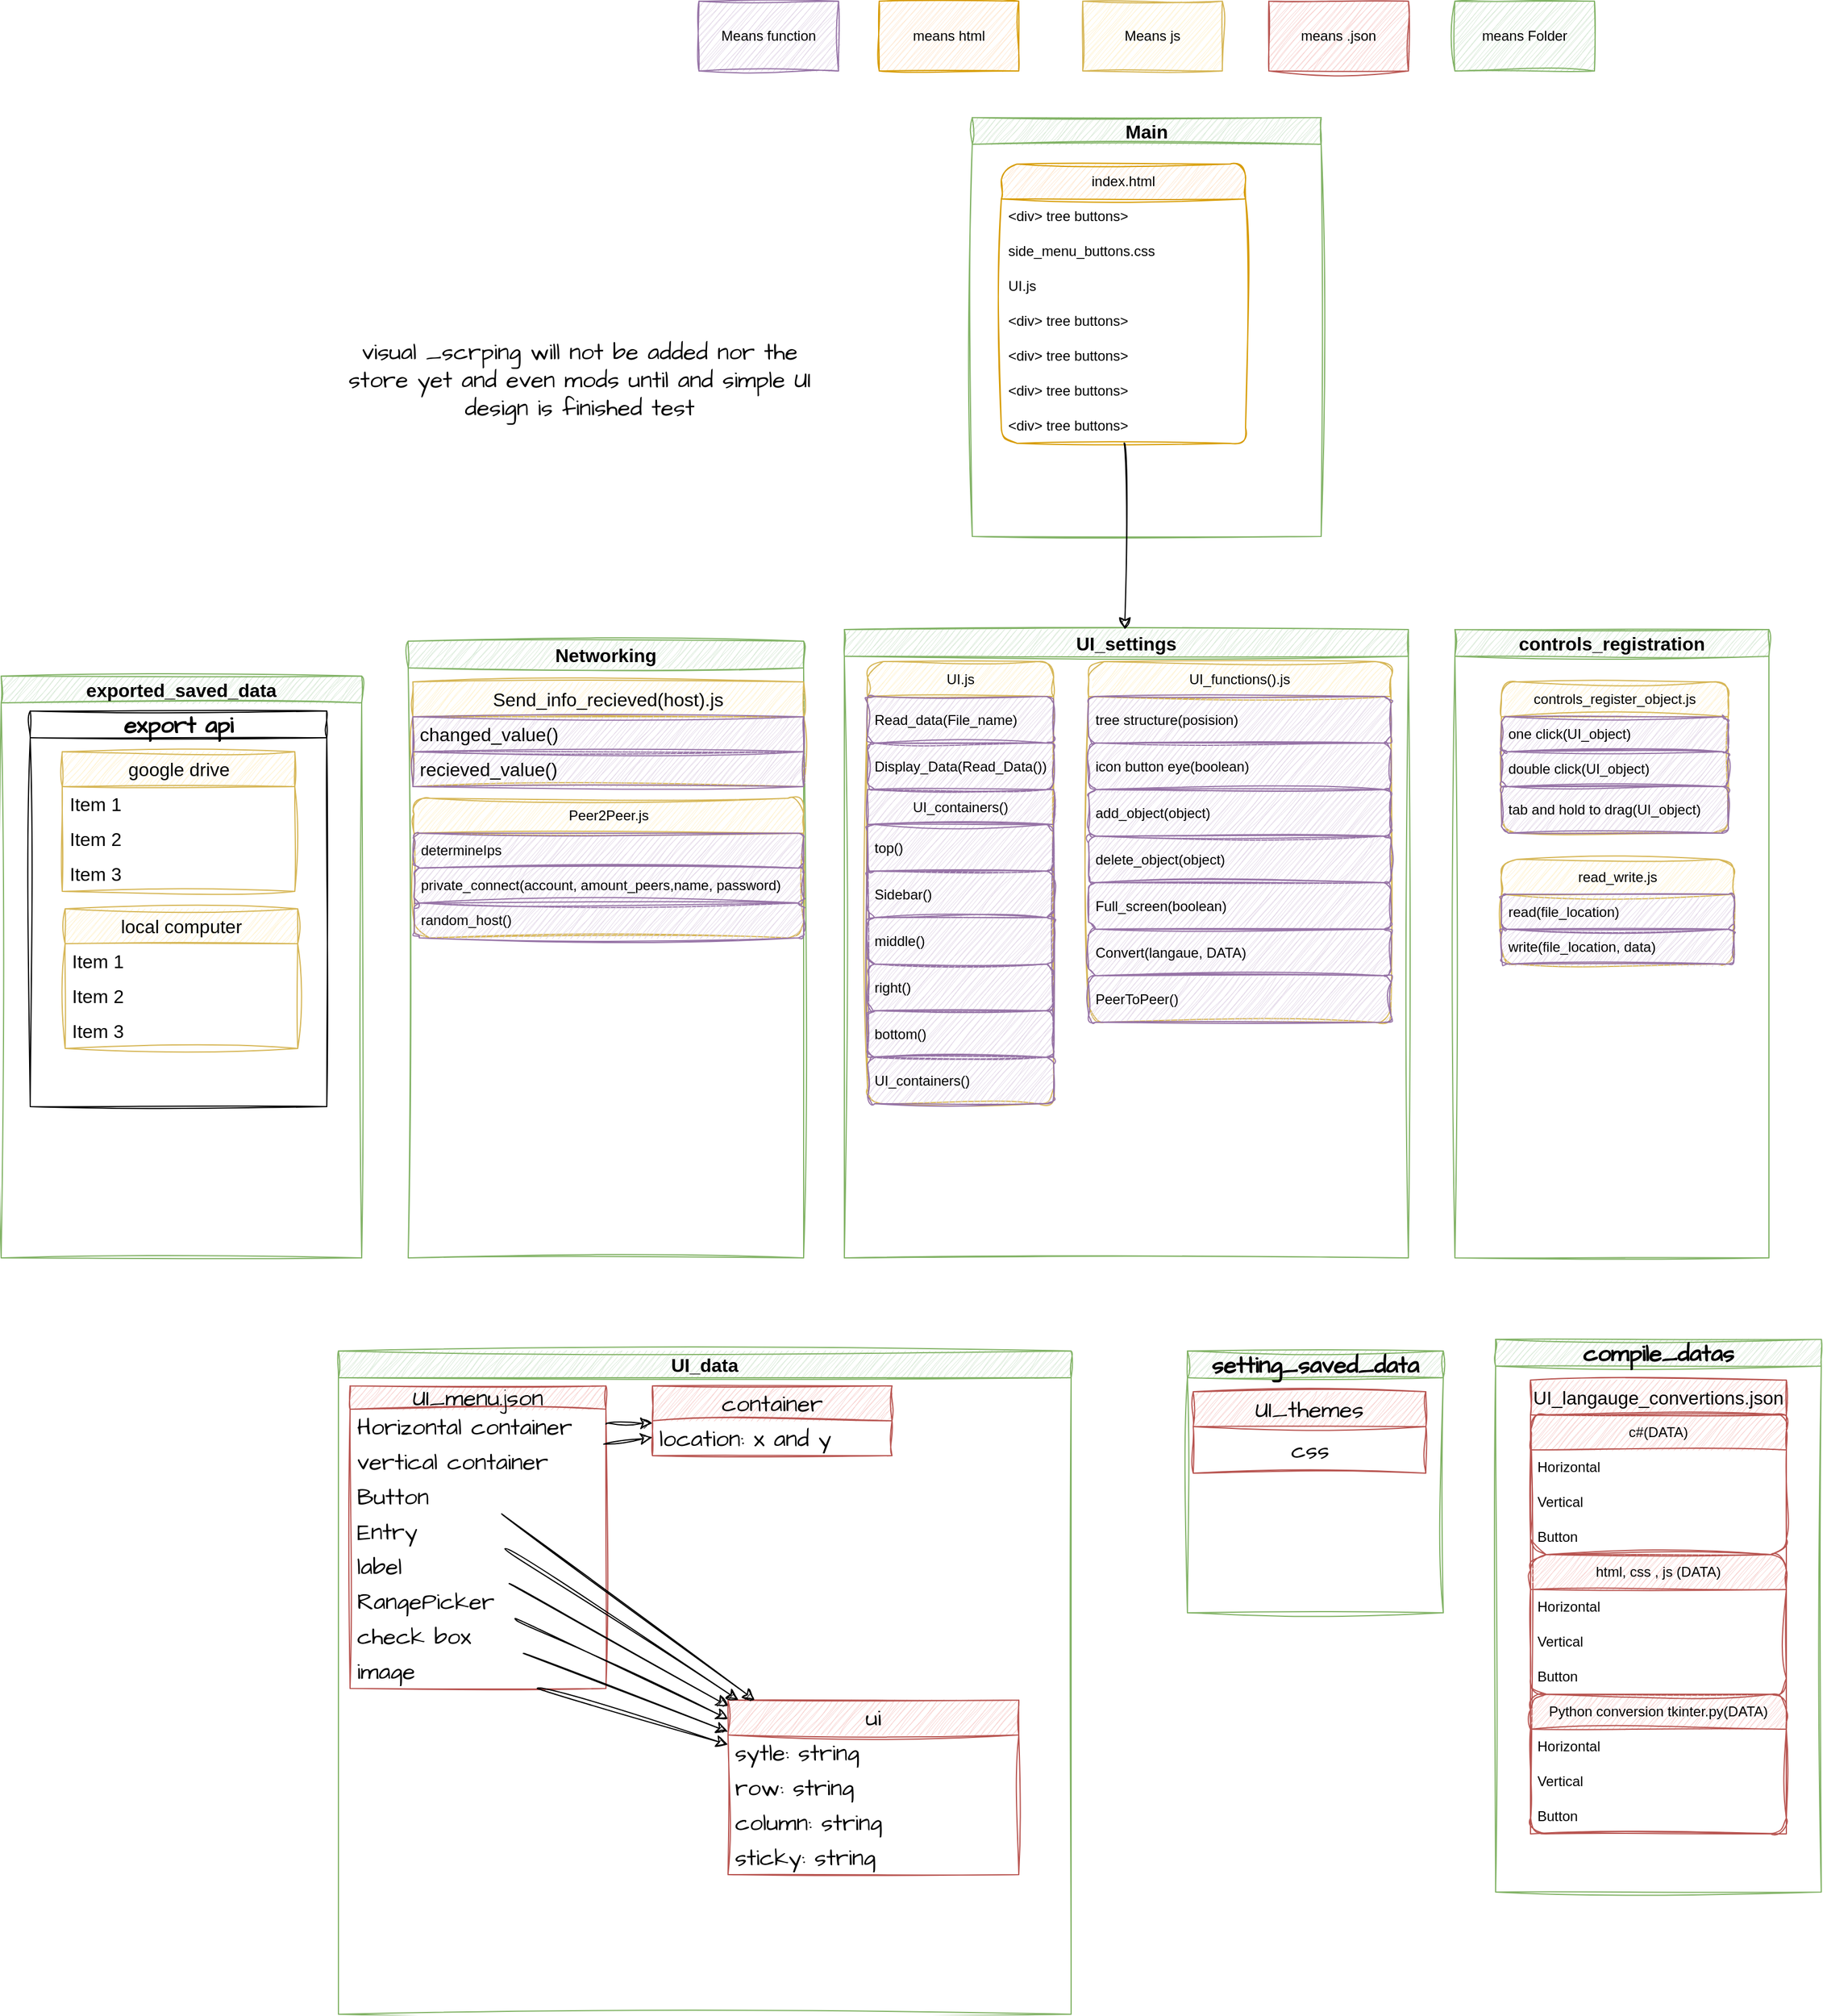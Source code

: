<mxfile version="21.7.2" type="github">
  <diagram name="Page-1" id="zEoNjQS51-aLwO_Fb71l">
    <mxGraphModel dx="-1408" dy="-394" grid="1" gridSize="10" guides="1" tooltips="1" connect="1" arrows="1" fold="1" page="1" pageScale="1" pageWidth="850" pageHeight="1100" math="0" shadow="0">
      <root>
        <mxCell id="0" />
        <mxCell id="1" parent="0" />
        <mxCell id="hvC6usjFdFSStuekrsOD-1" value="Means function" style="rounded=0;whiteSpace=wrap;html=1;fillColor=#e1d5e7;strokeColor=#9673a6;sketch=1;curveFitting=1;jiggle=2;" vertex="1" parent="1">
          <mxGeometry x="3540" y="1130" width="120" height="60" as="geometry" />
        </mxCell>
        <mxCell id="hvC6usjFdFSStuekrsOD-2" value="means html" style="rounded=0;whiteSpace=wrap;html=1;fillColor=#ffe6cc;strokeColor=#d79b00;sketch=1;curveFitting=1;jiggle=2;" vertex="1" parent="1">
          <mxGeometry x="3695" y="1130" width="120" height="60" as="geometry" />
        </mxCell>
        <mxCell id="hvC6usjFdFSStuekrsOD-3" value="Means js" style="rounded=0;whiteSpace=wrap;html=1;fillColor=#fff2cc;strokeColor=#d6b656;sketch=1;curveFitting=1;jiggle=2;" vertex="1" parent="1">
          <mxGeometry x="3870" y="1130" width="120" height="60" as="geometry" />
        </mxCell>
        <mxCell id="hvC6usjFdFSStuekrsOD-4" value="means .json" style="rounded=0;whiteSpace=wrap;html=1;fillColor=#f8cecc;strokeColor=#b85450;sketch=1;curveFitting=1;jiggle=2;" vertex="1" parent="1">
          <mxGeometry x="4030" y="1130" width="120" height="60" as="geometry" />
        </mxCell>
        <mxCell id="hvC6usjFdFSStuekrsOD-5" value="means Folder" style="rounded=0;whiteSpace=wrap;html=1;fillColor=#d5e8d4;strokeColor=#82b366;sketch=1;curveFitting=1;jiggle=2;" vertex="1" parent="1">
          <mxGeometry x="4190" y="1130" width="120" height="60" as="geometry" />
        </mxCell>
        <mxCell id="hvC6usjFdFSStuekrsOD-6" value="Networking" style="swimlane;whiteSpace=wrap;html=1;fontSize=16;fillColor=#d5e8d4;strokeColor=#82b366;sketch=1;curveFitting=1;jiggle=2;" vertex="1" parent="1">
          <mxGeometry x="3290" y="1680" width="340" height="530" as="geometry" />
        </mxCell>
        <mxCell id="hvC6usjFdFSStuekrsOD-7" value="Send_info_recieved(host).js" style="swimlane;fontStyle=0;childLayout=stackLayout;horizontal=1;startSize=30;horizontalStack=0;resizeParent=1;resizeParentMax=0;resizeLast=0;collapsible=1;marginBottom=0;whiteSpace=wrap;html=1;fontSize=16;fillColor=#fff2cc;strokeColor=#d6b656;sketch=1;curveFitting=1;jiggle=2;" vertex="1" parent="hvC6usjFdFSStuekrsOD-6">
          <mxGeometry x="4" y="35" width="336" height="90" as="geometry" />
        </mxCell>
        <mxCell id="hvC6usjFdFSStuekrsOD-8" value="changed_value()" style="text;strokeColor=#9673a6;fillColor=#e1d5e7;align=left;verticalAlign=middle;spacingLeft=4;spacingRight=4;overflow=hidden;points=[[0,0.5],[1,0.5]];portConstraint=eastwest;rotatable=0;whiteSpace=wrap;html=1;fontSize=16;sketch=1;curveFitting=1;jiggle=2;" vertex="1" parent="hvC6usjFdFSStuekrsOD-7">
          <mxGeometry y="30" width="336" height="30" as="geometry" />
        </mxCell>
        <mxCell id="hvC6usjFdFSStuekrsOD-9" value="recieved_value()" style="text;strokeColor=#9673a6;fillColor=#e1d5e7;align=left;verticalAlign=middle;spacingLeft=4;spacingRight=4;overflow=hidden;points=[[0,0.5],[1,0.5]];portConstraint=eastwest;rotatable=0;whiteSpace=wrap;html=1;fontSize=16;sketch=1;curveFitting=1;jiggle=2;" vertex="1" parent="hvC6usjFdFSStuekrsOD-7">
          <mxGeometry y="60" width="336" height="30" as="geometry" />
        </mxCell>
        <mxCell id="hvC6usjFdFSStuekrsOD-10" value="Peer2Peer.js" style="swimlane;fontStyle=0;childLayout=stackLayout;horizontal=1;startSize=30;horizontalStack=0;resizeParent=1;resizeParentMax=0;resizeLast=0;collapsible=1;marginBottom=0;whiteSpace=wrap;html=1;rounded=1;fillColor=#fff2cc;strokeColor=#d6b656;sketch=1;curveFitting=1;jiggle=2;" vertex="1" parent="hvC6usjFdFSStuekrsOD-6">
          <mxGeometry x="5" y="135" width="335" height="120" as="geometry">
            <mxRectangle x="70" y="190" width="90" height="30" as="alternateBounds" />
          </mxGeometry>
        </mxCell>
        <mxCell id="hvC6usjFdFSStuekrsOD-11" value="determineIps" style="text;strokeColor=#9673a6;fillColor=#e1d5e7;align=left;verticalAlign=middle;spacingLeft=4;spacingRight=4;overflow=hidden;points=[[0,0.5],[1,0.5]];portConstraint=eastwest;rotatable=0;whiteSpace=wrap;html=1;rounded=1;sketch=1;curveFitting=1;jiggle=2;" vertex="1" parent="hvC6usjFdFSStuekrsOD-10">
          <mxGeometry y="30" width="335" height="30" as="geometry" />
        </mxCell>
        <mxCell id="hvC6usjFdFSStuekrsOD-12" value="private_connect(account, amount_peers,name, password)" style="text;strokeColor=#9673a6;fillColor=#e1d5e7;align=left;verticalAlign=middle;spacingLeft=4;spacingRight=4;overflow=hidden;points=[[0,0.5],[1,0.5]];portConstraint=eastwest;rotatable=0;whiteSpace=wrap;html=1;rounded=1;sketch=1;curveFitting=1;jiggle=2;" vertex="1" parent="hvC6usjFdFSStuekrsOD-10">
          <mxGeometry y="60" width="335" height="30" as="geometry" />
        </mxCell>
        <mxCell id="hvC6usjFdFSStuekrsOD-13" value="random_host()" style="text;strokeColor=#9673a6;fillColor=#e1d5e7;align=left;verticalAlign=middle;spacingLeft=4;spacingRight=4;overflow=hidden;points=[[0,0.5],[1,0.5]];portConstraint=eastwest;rotatable=0;whiteSpace=wrap;html=1;rounded=1;sketch=1;curveFitting=1;jiggle=2;" vertex="1" parent="hvC6usjFdFSStuekrsOD-10">
          <mxGeometry y="90" width="335" height="30" as="geometry" />
        </mxCell>
        <mxCell id="hvC6usjFdFSStuekrsOD-14" value="UI_settings" style="swimlane;whiteSpace=wrap;html=1;fontSize=16;fillColor=#d5e8d4;strokeColor=#82b366;sketch=1;curveFitting=1;jiggle=2;" vertex="1" parent="1">
          <mxGeometry x="3665" y="1670" width="485" height="540" as="geometry" />
        </mxCell>
        <mxCell id="hvC6usjFdFSStuekrsOD-15" value="UI.js" style="swimlane;fontStyle=0;childLayout=stackLayout;horizontal=1;startSize=30;horizontalStack=0;resizeParent=1;resizeParentMax=0;resizeLast=0;collapsible=1;marginBottom=0;whiteSpace=wrap;html=1;rounded=1;fillColor=#fff2cc;strokeColor=#d6b656;sketch=1;curveFitting=1;jiggle=2;" vertex="1" parent="hvC6usjFdFSStuekrsOD-14">
          <mxGeometry x="20" y="27.5" width="160" height="380" as="geometry">
            <mxRectangle x="70" y="190" width="90" height="30" as="alternateBounds" />
          </mxGeometry>
        </mxCell>
        <mxCell id="hvC6usjFdFSStuekrsOD-16" value="Read_data(File_name)" style="text;strokeColor=#9673a6;fillColor=#e1d5e7;align=left;verticalAlign=middle;spacingLeft=4;spacingRight=4;overflow=hidden;points=[[0,0.5],[1,0.5]];portConstraint=eastwest;rotatable=0;whiteSpace=wrap;html=1;rounded=1;sketch=1;curveFitting=1;jiggle=2;" vertex="1" parent="hvC6usjFdFSStuekrsOD-15">
          <mxGeometry y="30" width="160" height="40" as="geometry" />
        </mxCell>
        <mxCell id="hvC6usjFdFSStuekrsOD-17" value="Display_Data(Read_Data())" style="text;strokeColor=#9673a6;fillColor=#e1d5e7;align=left;verticalAlign=middle;spacingLeft=4;spacingRight=4;overflow=hidden;points=[[0,0.5],[1,0.5]];portConstraint=eastwest;rotatable=0;whiteSpace=wrap;html=1;rounded=1;sketch=1;curveFitting=1;jiggle=2;" vertex="1" parent="hvC6usjFdFSStuekrsOD-15">
          <mxGeometry y="70" width="160" height="40" as="geometry" />
        </mxCell>
        <mxCell id="hvC6usjFdFSStuekrsOD-18" value="UI_containers()" style="swimlane;fontStyle=0;childLayout=stackLayout;horizontal=1;startSize=30;horizontalStack=0;resizeParent=1;resizeParentMax=0;resizeLast=0;collapsible=1;marginBottom=0;whiteSpace=wrap;html=1;fillColor=#e1d5e7;strokeColor=#9673a6;sketch=1;curveFitting=1;jiggle=2;" vertex="1" parent="hvC6usjFdFSStuekrsOD-15">
          <mxGeometry y="110" width="160" height="230" as="geometry" />
        </mxCell>
        <mxCell id="hvC6usjFdFSStuekrsOD-19" value="top()" style="text;strokeColor=#9673a6;fillColor=#e1d5e7;align=left;verticalAlign=middle;spacingLeft=4;spacingRight=4;overflow=hidden;points=[[0,0.5],[1,0.5]];portConstraint=eastwest;rotatable=0;whiteSpace=wrap;html=1;rounded=1;sketch=1;curveFitting=1;jiggle=2;" vertex="1" parent="hvC6usjFdFSStuekrsOD-18">
          <mxGeometry y="30" width="160" height="40" as="geometry" />
        </mxCell>
        <mxCell id="hvC6usjFdFSStuekrsOD-20" value="&lt;div&gt;Sidebar()&lt;/div&gt;" style="text;strokeColor=#9673a6;fillColor=#e1d5e7;align=left;verticalAlign=middle;spacingLeft=4;spacingRight=4;overflow=hidden;points=[[0,0.5],[1,0.5]];portConstraint=eastwest;rotatable=0;whiteSpace=wrap;html=1;rounded=1;sketch=1;curveFitting=1;jiggle=2;" vertex="1" parent="hvC6usjFdFSStuekrsOD-18">
          <mxGeometry y="70" width="160" height="40" as="geometry" />
        </mxCell>
        <mxCell id="hvC6usjFdFSStuekrsOD-21" value="middle()" style="text;strokeColor=#9673a6;fillColor=#e1d5e7;align=left;verticalAlign=middle;spacingLeft=4;spacingRight=4;overflow=hidden;points=[[0,0.5],[1,0.5]];portConstraint=eastwest;rotatable=0;whiteSpace=wrap;html=1;rounded=1;sketch=1;curveFitting=1;jiggle=2;" vertex="1" parent="hvC6usjFdFSStuekrsOD-18">
          <mxGeometry y="110" width="160" height="40" as="geometry" />
        </mxCell>
        <mxCell id="hvC6usjFdFSStuekrsOD-22" value="right()" style="text;strokeColor=#9673a6;fillColor=#e1d5e7;align=left;verticalAlign=middle;spacingLeft=4;spacingRight=4;overflow=hidden;points=[[0,0.5],[1,0.5]];portConstraint=eastwest;rotatable=0;whiteSpace=wrap;html=1;rounded=1;sketch=1;curveFitting=1;jiggle=2;" vertex="1" parent="hvC6usjFdFSStuekrsOD-18">
          <mxGeometry y="150" width="160" height="40" as="geometry" />
        </mxCell>
        <mxCell id="hvC6usjFdFSStuekrsOD-23" value="bottom()" style="text;strokeColor=#9673a6;fillColor=#e1d5e7;align=left;verticalAlign=middle;spacingLeft=4;spacingRight=4;overflow=hidden;points=[[0,0.5],[1,0.5]];portConstraint=eastwest;rotatable=0;whiteSpace=wrap;html=1;rounded=1;sketch=1;curveFitting=1;jiggle=2;" vertex="1" parent="hvC6usjFdFSStuekrsOD-18">
          <mxGeometry y="190" width="160" height="40" as="geometry" />
        </mxCell>
        <mxCell id="hvC6usjFdFSStuekrsOD-24" value="UI_containers()" style="text;strokeColor=#9673a6;fillColor=#e1d5e7;align=left;verticalAlign=middle;spacingLeft=4;spacingRight=4;overflow=hidden;points=[[0,0.5],[1,0.5]];portConstraint=eastwest;rotatable=0;whiteSpace=wrap;html=1;rounded=1;sketch=1;curveFitting=1;jiggle=2;" vertex="1" parent="hvC6usjFdFSStuekrsOD-15">
          <mxGeometry y="340" width="160" height="40" as="geometry" />
        </mxCell>
        <mxCell id="hvC6usjFdFSStuekrsOD-25" value="UI_functions().js" style="swimlane;fontStyle=0;childLayout=stackLayout;horizontal=1;startSize=30;horizontalStack=0;resizeParent=1;resizeParentMax=0;resizeLast=0;collapsible=1;marginBottom=0;whiteSpace=wrap;html=1;rounded=1;fillColor=#fff2cc;strokeColor=#d6b656;sketch=1;curveFitting=1;jiggle=2;" vertex="1" parent="hvC6usjFdFSStuekrsOD-14">
          <mxGeometry x="210" y="27.5" width="260" height="310" as="geometry">
            <mxRectangle x="70" y="190" width="90" height="30" as="alternateBounds" />
          </mxGeometry>
        </mxCell>
        <mxCell id="hvC6usjFdFSStuekrsOD-26" value="tree structure(posision)" style="text;strokeColor=#9673a6;fillColor=#e1d5e7;align=left;verticalAlign=middle;spacingLeft=4;spacingRight=4;overflow=hidden;points=[[0,0.5],[1,0.5]];portConstraint=eastwest;rotatable=0;whiteSpace=wrap;html=1;rounded=1;sketch=1;curveFitting=1;jiggle=2;" vertex="1" parent="hvC6usjFdFSStuekrsOD-25">
          <mxGeometry y="30" width="260" height="40" as="geometry" />
        </mxCell>
        <mxCell id="hvC6usjFdFSStuekrsOD-27" value="icon button eye(boolean)" style="text;strokeColor=#9673a6;fillColor=#e1d5e7;align=left;verticalAlign=middle;spacingLeft=4;spacingRight=4;overflow=hidden;points=[[0,0.5],[1,0.5]];portConstraint=eastwest;rotatable=0;whiteSpace=wrap;html=1;rounded=1;sketch=1;curveFitting=1;jiggle=2;" vertex="1" parent="hvC6usjFdFSStuekrsOD-25">
          <mxGeometry y="70" width="260" height="40" as="geometry" />
        </mxCell>
        <mxCell id="hvC6usjFdFSStuekrsOD-28" value="add_object(object)" style="text;strokeColor=#9673a6;fillColor=#e1d5e7;align=left;verticalAlign=middle;spacingLeft=4;spacingRight=4;overflow=hidden;points=[[0,0.5],[1,0.5]];portConstraint=eastwest;rotatable=0;whiteSpace=wrap;html=1;rounded=1;sketch=1;curveFitting=1;jiggle=2;" vertex="1" parent="hvC6usjFdFSStuekrsOD-25">
          <mxGeometry y="110" width="260" height="40" as="geometry" />
        </mxCell>
        <mxCell id="hvC6usjFdFSStuekrsOD-29" value="delete_object(object)" style="text;strokeColor=#9673a6;fillColor=#e1d5e7;align=left;verticalAlign=middle;spacingLeft=4;spacingRight=4;overflow=hidden;points=[[0,0.5],[1,0.5]];portConstraint=eastwest;rotatable=0;whiteSpace=wrap;html=1;rounded=1;sketch=1;curveFitting=1;jiggle=2;" vertex="1" parent="hvC6usjFdFSStuekrsOD-25">
          <mxGeometry y="150" width="260" height="40" as="geometry" />
        </mxCell>
        <mxCell id="hvC6usjFdFSStuekrsOD-30" value="Full_screen(boolean)" style="text;strokeColor=#9673a6;fillColor=#e1d5e7;align=left;verticalAlign=middle;spacingLeft=4;spacingRight=4;overflow=hidden;points=[[0,0.5],[1,0.5]];portConstraint=eastwest;rotatable=0;whiteSpace=wrap;html=1;rounded=1;sketch=1;curveFitting=1;jiggle=2;" vertex="1" parent="hvC6usjFdFSStuekrsOD-25">
          <mxGeometry y="190" width="260" height="40" as="geometry" />
        </mxCell>
        <mxCell id="hvC6usjFdFSStuekrsOD-31" style="edgeStyle=none;curved=1;rounded=0;orthogonalLoop=1;jettySize=auto;html=1;fontSize=12;startSize=8;endSize=8;sketch=1;curveFitting=1;jiggle=2;" edge="1" parent="hvC6usjFdFSStuekrsOD-25" source="hvC6usjFdFSStuekrsOD-32" target="hvC6usjFdFSStuekrsOD-30">
          <mxGeometry relative="1" as="geometry" />
        </mxCell>
        <mxCell id="hvC6usjFdFSStuekrsOD-32" value="Convert(langaue, DATA)" style="text;strokeColor=#9673a6;fillColor=#e1d5e7;align=left;verticalAlign=middle;spacingLeft=4;spacingRight=4;overflow=hidden;points=[[0,0.5],[1,0.5]];portConstraint=eastwest;rotatable=0;whiteSpace=wrap;html=1;rounded=1;sketch=1;curveFitting=1;jiggle=2;" vertex="1" parent="hvC6usjFdFSStuekrsOD-25">
          <mxGeometry y="230" width="260" height="40" as="geometry" />
        </mxCell>
        <mxCell id="hvC6usjFdFSStuekrsOD-33" value="PeerToPeer()" style="text;strokeColor=#9673a6;fillColor=#e1d5e7;align=left;verticalAlign=middle;spacingLeft=4;spacingRight=4;overflow=hidden;points=[[0,0.5],[1,0.5]];portConstraint=eastwest;rotatable=0;whiteSpace=wrap;html=1;rounded=1;sketch=1;curveFitting=1;jiggle=2;" vertex="1" parent="hvC6usjFdFSStuekrsOD-25">
          <mxGeometry y="270" width="260" height="40" as="geometry" />
        </mxCell>
        <mxCell id="hvC6usjFdFSStuekrsOD-34" value="controls_registration" style="swimlane;whiteSpace=wrap;html=1;fontSize=16;fillColor=#d5e8d4;strokeColor=#82b366;sketch=1;curveFitting=1;jiggle=2;" vertex="1" parent="1">
          <mxGeometry x="4190" y="1670" width="270" height="540" as="geometry">
            <mxRectangle x="3950" y="-85" width="220" height="30" as="alternateBounds" />
          </mxGeometry>
        </mxCell>
        <mxCell id="hvC6usjFdFSStuekrsOD-35" value="read_write.js" style="swimlane;fontStyle=0;childLayout=stackLayout;horizontal=1;startSize=30;horizontalStack=0;resizeParent=1;resizeParentMax=0;resizeLast=0;collapsible=1;marginBottom=0;whiteSpace=wrap;html=1;rounded=1;fillColor=#fff2cc;strokeColor=#d6b656;sketch=1;curveFitting=1;jiggle=2;" vertex="1" parent="hvC6usjFdFSStuekrsOD-34">
          <mxGeometry x="40" y="197.5" width="200" height="90" as="geometry">
            <mxRectangle x="70" y="190" width="90" height="30" as="alternateBounds" />
          </mxGeometry>
        </mxCell>
        <mxCell id="hvC6usjFdFSStuekrsOD-36" value="read(file_location)" style="text;strokeColor=#9673a6;fillColor=#e1d5e7;align=left;verticalAlign=middle;spacingLeft=4;spacingRight=4;overflow=hidden;points=[[0,0.5],[1,0.5]];portConstraint=eastwest;rotatable=0;whiteSpace=wrap;html=1;rounded=1;sketch=1;curveFitting=1;jiggle=2;" vertex="1" parent="hvC6usjFdFSStuekrsOD-35">
          <mxGeometry y="30" width="200" height="30" as="geometry" />
        </mxCell>
        <mxCell id="hvC6usjFdFSStuekrsOD-37" value="write(file_location, data)" style="text;strokeColor=#9673a6;fillColor=#e1d5e7;align=left;verticalAlign=middle;spacingLeft=4;spacingRight=4;overflow=hidden;points=[[0,0.5],[1,0.5]];portConstraint=eastwest;rotatable=0;whiteSpace=wrap;html=1;rounded=1;sketch=1;curveFitting=1;jiggle=2;" vertex="1" parent="hvC6usjFdFSStuekrsOD-35">
          <mxGeometry y="60" width="200" height="30" as="geometry" />
        </mxCell>
        <mxCell id="hvC6usjFdFSStuekrsOD-38" value="&lt;div&gt;controls_register_object.js&lt;/div&gt;" style="swimlane;fontStyle=0;childLayout=stackLayout;horizontal=1;startSize=30;horizontalStack=0;resizeParent=1;resizeParentMax=0;resizeLast=0;collapsible=1;marginBottom=0;whiteSpace=wrap;html=1;rounded=1;fillColor=#fff2cc;strokeColor=#d6b656;sketch=1;curveFitting=1;jiggle=2;" vertex="1" parent="hvC6usjFdFSStuekrsOD-34">
          <mxGeometry x="40" y="45" width="195" height="130" as="geometry">
            <mxRectangle x="70" y="190" width="90" height="30" as="alternateBounds" />
          </mxGeometry>
        </mxCell>
        <mxCell id="hvC6usjFdFSStuekrsOD-39" value="one click(UI_object)" style="text;strokeColor=#9673a6;fillColor=#e1d5e7;align=left;verticalAlign=middle;spacingLeft=4;spacingRight=4;overflow=hidden;points=[[0,0.5],[1,0.5]];portConstraint=eastwest;rotatable=0;whiteSpace=wrap;html=1;rounded=1;sketch=1;curveFitting=1;jiggle=2;" vertex="1" parent="hvC6usjFdFSStuekrsOD-38">
          <mxGeometry y="30" width="195" height="30" as="geometry" />
        </mxCell>
        <mxCell id="hvC6usjFdFSStuekrsOD-40" value="double click(UI_object)" style="text;strokeColor=#9673a6;fillColor=#e1d5e7;align=left;verticalAlign=middle;spacingLeft=4;spacingRight=4;overflow=hidden;points=[[0,0.5],[1,0.5]];portConstraint=eastwest;rotatable=0;whiteSpace=wrap;html=1;rounded=1;sketch=1;curveFitting=1;jiggle=2;" vertex="1" parent="hvC6usjFdFSStuekrsOD-38">
          <mxGeometry y="60" width="195" height="30" as="geometry" />
        </mxCell>
        <mxCell id="hvC6usjFdFSStuekrsOD-41" value="tab and hold to drag(UI_object)" style="text;strokeColor=#9673a6;fillColor=#e1d5e7;align=left;verticalAlign=middle;spacingLeft=4;spacingRight=4;overflow=hidden;points=[[0,0.5],[1,0.5]];portConstraint=eastwest;rotatable=0;whiteSpace=wrap;html=1;rounded=1;sketch=1;curveFitting=1;jiggle=2;" vertex="1" parent="hvC6usjFdFSStuekrsOD-38">
          <mxGeometry y="90" width="195" height="40" as="geometry" />
        </mxCell>
        <mxCell id="hvC6usjFdFSStuekrsOD-42" value="Main" style="swimlane;whiteSpace=wrap;html=1;fontSize=16;fillColor=#d5e8d4;strokeColor=#82b366;sketch=1;curveFitting=1;jiggle=2;" vertex="1" parent="1">
          <mxGeometry x="3775" y="1230" width="300" height="360" as="geometry" />
        </mxCell>
        <mxCell id="hvC6usjFdFSStuekrsOD-43" value="&lt;div&gt;index.html&lt;/div&gt;" style="swimlane;fontStyle=0;childLayout=stackLayout;horizontal=1;startSize=30;horizontalStack=0;resizeParent=1;resizeParentMax=0;resizeLast=0;collapsible=1;marginBottom=0;whiteSpace=wrap;html=1;rounded=1;fillColor=#ffe6cc;strokeColor=#d79b00;sketch=1;curveFitting=1;jiggle=2;" vertex="1" parent="hvC6usjFdFSStuekrsOD-42">
          <mxGeometry x="25" y="40" width="210" height="240" as="geometry">
            <mxRectangle x="70" y="190" width="90" height="30" as="alternateBounds" />
          </mxGeometry>
        </mxCell>
        <mxCell id="hvC6usjFdFSStuekrsOD-44" value="&amp;lt;div&amp;gt; tree buttons&amp;gt;" style="text;strokeColor=none;fillColor=none;align=left;verticalAlign=middle;spacingLeft=4;spacingRight=4;overflow=hidden;points=[[0,0.5],[1,0.5]];portConstraint=eastwest;rotatable=0;whiteSpace=wrap;html=1;rounded=1;sketch=1;curveFitting=1;jiggle=2;" vertex="1" parent="hvC6usjFdFSStuekrsOD-43">
          <mxGeometry y="30" width="210" height="30" as="geometry" />
        </mxCell>
        <mxCell id="hvC6usjFdFSStuekrsOD-45" value="side_menu_buttons.css" style="text;strokeColor=none;fillColor=none;align=left;verticalAlign=middle;spacingLeft=4;spacingRight=4;overflow=hidden;points=[[0,0.5],[1,0.5]];portConstraint=eastwest;rotatable=0;whiteSpace=wrap;html=1;rounded=1;sketch=1;curveFitting=1;jiggle=2;" vertex="1" parent="hvC6usjFdFSStuekrsOD-43">
          <mxGeometry y="60" width="210" height="30" as="geometry" />
        </mxCell>
        <mxCell id="hvC6usjFdFSStuekrsOD-46" value="UI.js" style="text;strokeColor=none;fillColor=none;align=left;verticalAlign=middle;spacingLeft=4;spacingRight=4;overflow=hidden;points=[[0,0.5],[1,0.5]];portConstraint=eastwest;rotatable=0;whiteSpace=wrap;html=1;rounded=1;sketch=1;curveFitting=1;jiggle=2;" vertex="1" parent="hvC6usjFdFSStuekrsOD-43">
          <mxGeometry y="90" width="210" height="30" as="geometry" />
        </mxCell>
        <mxCell id="hvC6usjFdFSStuekrsOD-47" value="&amp;lt;div&amp;gt; tree buttons&amp;gt;" style="text;strokeColor=none;fillColor=none;align=left;verticalAlign=middle;spacingLeft=4;spacingRight=4;overflow=hidden;points=[[0,0.5],[1,0.5]];portConstraint=eastwest;rotatable=0;whiteSpace=wrap;html=1;rounded=1;sketch=1;curveFitting=1;jiggle=2;" vertex="1" parent="hvC6usjFdFSStuekrsOD-43">
          <mxGeometry y="120" width="210" height="30" as="geometry" />
        </mxCell>
        <mxCell id="hvC6usjFdFSStuekrsOD-48" value="&amp;lt;div&amp;gt; tree buttons&amp;gt;" style="text;strokeColor=none;fillColor=none;align=left;verticalAlign=middle;spacingLeft=4;spacingRight=4;overflow=hidden;points=[[0,0.5],[1,0.5]];portConstraint=eastwest;rotatable=0;whiteSpace=wrap;html=1;rounded=1;sketch=1;curveFitting=1;jiggle=2;" vertex="1" parent="hvC6usjFdFSStuekrsOD-43">
          <mxGeometry y="150" width="210" height="30" as="geometry" />
        </mxCell>
        <mxCell id="hvC6usjFdFSStuekrsOD-49" value="&amp;lt;div&amp;gt; tree buttons&amp;gt;" style="text;strokeColor=none;fillColor=none;align=left;verticalAlign=middle;spacingLeft=4;spacingRight=4;overflow=hidden;points=[[0,0.5],[1,0.5]];portConstraint=eastwest;rotatable=0;whiteSpace=wrap;html=1;rounded=1;sketch=1;curveFitting=1;jiggle=2;" vertex="1" parent="hvC6usjFdFSStuekrsOD-43">
          <mxGeometry y="180" width="210" height="30" as="geometry" />
        </mxCell>
        <mxCell id="hvC6usjFdFSStuekrsOD-50" value="&amp;lt;div&amp;gt; tree buttons&amp;gt;" style="text;strokeColor=none;fillColor=none;align=left;verticalAlign=middle;spacingLeft=4;spacingRight=4;overflow=hidden;points=[[0,0.5],[1,0.5]];portConstraint=eastwest;rotatable=0;whiteSpace=wrap;html=1;rounded=1;sketch=1;curveFitting=1;jiggle=2;" vertex="1" parent="hvC6usjFdFSStuekrsOD-43">
          <mxGeometry y="210" width="210" height="30" as="geometry" />
        </mxCell>
        <mxCell id="hvC6usjFdFSStuekrsOD-51" value="exported_saved_data" style="swimlane;whiteSpace=wrap;html=1;fontSize=16;startSize=23;fillColor=#d5e8d4;strokeColor=#82b366;sketch=1;curveFitting=1;jiggle=2;" vertex="1" parent="1">
          <mxGeometry x="2940" y="1710" width="310" height="500" as="geometry" />
        </mxCell>
        <mxCell id="hvC6usjFdFSStuekrsOD-52" value="&lt;div&gt;export api&lt;/div&gt;" style="swimlane;whiteSpace=wrap;html=1;sketch=1;hachureGap=4;jiggle=2;curveFitting=1;fontFamily=Architects Daughter;fontSource=https%3A%2F%2Ffonts.googleapis.com%2Fcss%3Ffamily%3DArchitects%2BDaughter;fontSize=20;startSize=23;" vertex="1" parent="hvC6usjFdFSStuekrsOD-51">
          <mxGeometry x="25" y="30" width="255" height="340" as="geometry" />
        </mxCell>
        <mxCell id="hvC6usjFdFSStuekrsOD-53" value="google drive" style="swimlane;fontStyle=0;childLayout=stackLayout;horizontal=1;startSize=30;horizontalStack=0;resizeParent=1;resizeParentMax=0;resizeLast=0;collapsible=1;marginBottom=0;whiteSpace=wrap;html=1;fontSize=16;sketch=1;curveFitting=1;jiggle=2;fillColor=#fff2cc;strokeColor=#d6b656;" vertex="1" parent="hvC6usjFdFSStuekrsOD-52">
          <mxGeometry x="27.5" y="35" width="200" height="120" as="geometry" />
        </mxCell>
        <mxCell id="hvC6usjFdFSStuekrsOD-54" value="Item 1" style="text;strokeColor=none;fillColor=none;align=left;verticalAlign=middle;spacingLeft=4;spacingRight=4;overflow=hidden;points=[[0,0.5],[1,0.5]];portConstraint=eastwest;rotatable=0;whiteSpace=wrap;html=1;fontSize=16;sketch=1;curveFitting=1;jiggle=2;" vertex="1" parent="hvC6usjFdFSStuekrsOD-53">
          <mxGeometry y="30" width="200" height="30" as="geometry" />
        </mxCell>
        <mxCell id="hvC6usjFdFSStuekrsOD-55" value="Item 2" style="text;strokeColor=none;fillColor=none;align=left;verticalAlign=middle;spacingLeft=4;spacingRight=4;overflow=hidden;points=[[0,0.5],[1,0.5]];portConstraint=eastwest;rotatable=0;whiteSpace=wrap;html=1;fontSize=16;sketch=1;curveFitting=1;jiggle=2;" vertex="1" parent="hvC6usjFdFSStuekrsOD-53">
          <mxGeometry y="60" width="200" height="30" as="geometry" />
        </mxCell>
        <mxCell id="hvC6usjFdFSStuekrsOD-56" value="Item 3" style="text;strokeColor=none;fillColor=none;align=left;verticalAlign=middle;spacingLeft=4;spacingRight=4;overflow=hidden;points=[[0,0.5],[1,0.5]];portConstraint=eastwest;rotatable=0;whiteSpace=wrap;html=1;fontSize=16;sketch=1;curveFitting=1;jiggle=2;" vertex="1" parent="hvC6usjFdFSStuekrsOD-53">
          <mxGeometry y="90" width="200" height="30" as="geometry" />
        </mxCell>
        <mxCell id="hvC6usjFdFSStuekrsOD-57" value="local computer" style="swimlane;fontStyle=0;childLayout=stackLayout;horizontal=1;startSize=30;horizontalStack=0;resizeParent=1;resizeParentMax=0;resizeLast=0;collapsible=1;marginBottom=0;whiteSpace=wrap;html=1;fontSize=16;sketch=1;curveFitting=1;jiggle=2;fillColor=#fff2cc;strokeColor=#d6b656;" vertex="1" parent="hvC6usjFdFSStuekrsOD-52">
          <mxGeometry x="30" y="170" width="200" height="120" as="geometry" />
        </mxCell>
        <mxCell id="hvC6usjFdFSStuekrsOD-58" value="Item 1" style="text;strokeColor=none;fillColor=none;align=left;verticalAlign=middle;spacingLeft=4;spacingRight=4;overflow=hidden;points=[[0,0.5],[1,0.5]];portConstraint=eastwest;rotatable=0;whiteSpace=wrap;html=1;fontSize=16;sketch=1;curveFitting=1;jiggle=2;" vertex="1" parent="hvC6usjFdFSStuekrsOD-57">
          <mxGeometry y="30" width="200" height="30" as="geometry" />
        </mxCell>
        <mxCell id="hvC6usjFdFSStuekrsOD-59" value="Item 2" style="text;strokeColor=none;fillColor=none;align=left;verticalAlign=middle;spacingLeft=4;spacingRight=4;overflow=hidden;points=[[0,0.5],[1,0.5]];portConstraint=eastwest;rotatable=0;whiteSpace=wrap;html=1;fontSize=16;sketch=1;curveFitting=1;jiggle=2;" vertex="1" parent="hvC6usjFdFSStuekrsOD-57">
          <mxGeometry y="60" width="200" height="30" as="geometry" />
        </mxCell>
        <mxCell id="hvC6usjFdFSStuekrsOD-60" value="Item 3" style="text;strokeColor=none;fillColor=none;align=left;verticalAlign=middle;spacingLeft=4;spacingRight=4;overflow=hidden;points=[[0,0.5],[1,0.5]];portConstraint=eastwest;rotatable=0;whiteSpace=wrap;html=1;fontSize=16;sketch=1;curveFitting=1;jiggle=2;" vertex="1" parent="hvC6usjFdFSStuekrsOD-57">
          <mxGeometry y="90" width="200" height="30" as="geometry" />
        </mxCell>
        <mxCell id="hvC6usjFdFSStuekrsOD-61" value="setting_saved_data" style="swimlane;whiteSpace=wrap;html=1;sketch=1;hachureGap=4;jiggle=2;curveFitting=1;fontFamily=Architects Daughter;fontSource=https%3A%2F%2Ffonts.googleapis.com%2Fcss%3Ffamily%3DArchitects%2BDaughter;fontSize=20;fillColor=#d5e8d4;strokeColor=#82b366;" vertex="1" parent="1">
          <mxGeometry x="3960" y="2290" width="220" height="225" as="geometry" />
        </mxCell>
        <mxCell id="hvC6usjFdFSStuekrsOD-62" value="UI_themes" style="swimlane;fontStyle=0;childLayout=stackLayout;horizontal=1;startSize=30;horizontalStack=0;resizeParent=1;resizeParentMax=0;resizeLast=0;collapsible=1;marginBottom=0;whiteSpace=wrap;html=1;sketch=1;hachureGap=4;jiggle=2;curveFitting=1;fontFamily=Architects Daughter;fontSource=https%3A%2F%2Ffonts.googleapis.com%2Fcss%3Ffamily%3DArchitects%2BDaughter;fontSize=20;fillColor=#f8cecc;strokeColor=#b85450;" vertex="1" parent="hvC6usjFdFSStuekrsOD-61">
          <mxGeometry x="5" y="35" width="200" height="70" as="geometry" />
        </mxCell>
        <mxCell id="hvC6usjFdFSStuekrsOD-63" value="css" style="text;html=1;align=center;verticalAlign=middle;resizable=0;points=[];autosize=1;strokeColor=none;fillColor=none;fontSize=20;fontFamily=Architects Daughter;" vertex="1" parent="hvC6usjFdFSStuekrsOD-62">
          <mxGeometry y="30" width="200" height="40" as="geometry" />
        </mxCell>
        <mxCell id="hvC6usjFdFSStuekrsOD-64" value="compile_datas" style="swimlane;whiteSpace=wrap;html=1;sketch=1;hachureGap=4;jiggle=2;curveFitting=1;fontFamily=Architects Daughter;fontSource=https%3A%2F%2Ffonts.googleapis.com%2Fcss%3Ffamily%3DArchitects%2BDaughter;fontSize=20;fillColor=#d5e8d4;strokeColor=#82b366;" vertex="1" parent="1">
          <mxGeometry x="4225" y="2280" width="280" height="475" as="geometry" />
        </mxCell>
        <mxCell id="hvC6usjFdFSStuekrsOD-65" value="UI_langauge_convertions.json" style="swimlane;fontStyle=0;childLayout=stackLayout;horizontal=1;startSize=30;horizontalStack=0;resizeParent=1;resizeParentMax=0;resizeLast=0;collapsible=1;marginBottom=0;whiteSpace=wrap;html=1;fontSize=16;fillColor=#f8cecc;strokeColor=#b85450;sketch=1;curveFitting=1;jiggle=2;" vertex="1" parent="hvC6usjFdFSStuekrsOD-64">
          <mxGeometry x="30" y="35" width="220" height="390" as="geometry" />
        </mxCell>
        <mxCell id="hvC6usjFdFSStuekrsOD-66" value="c#(DATA)" style="swimlane;fontStyle=0;childLayout=stackLayout;horizontal=1;startSize=30;horizontalStack=0;resizeParent=1;resizeParentMax=0;resizeLast=0;collapsible=1;marginBottom=0;whiteSpace=wrap;html=1;rounded=1;fillColor=#f8cecc;strokeColor=#b85450;sketch=1;curveFitting=1;jiggle=2;" vertex="1" parent="hvC6usjFdFSStuekrsOD-65">
          <mxGeometry y="30" width="220" height="120" as="geometry" />
        </mxCell>
        <mxCell id="hvC6usjFdFSStuekrsOD-67" value="Horizontal" style="text;strokeColor=none;fillColor=none;align=left;verticalAlign=middle;spacingLeft=4;spacingRight=4;overflow=hidden;points=[[0,0.5],[1,0.5]];portConstraint=eastwest;rotatable=0;whiteSpace=wrap;html=1;rounded=1;sketch=1;curveFitting=1;jiggle=2;" vertex="1" parent="hvC6usjFdFSStuekrsOD-66">
          <mxGeometry y="30" width="220" height="30" as="geometry" />
        </mxCell>
        <mxCell id="hvC6usjFdFSStuekrsOD-68" value="Vertical" style="text;strokeColor=none;fillColor=none;align=left;verticalAlign=middle;spacingLeft=4;spacingRight=4;overflow=hidden;points=[[0,0.5],[1,0.5]];portConstraint=eastwest;rotatable=0;whiteSpace=wrap;html=1;rounded=1;sketch=1;curveFitting=1;jiggle=2;" vertex="1" parent="hvC6usjFdFSStuekrsOD-66">
          <mxGeometry y="60" width="220" height="30" as="geometry" />
        </mxCell>
        <mxCell id="hvC6usjFdFSStuekrsOD-69" value="Button" style="text;strokeColor=none;fillColor=none;align=left;verticalAlign=middle;spacingLeft=4;spacingRight=4;overflow=hidden;points=[[0,0.5],[1,0.5]];portConstraint=eastwest;rotatable=0;whiteSpace=wrap;html=1;rounded=1;sketch=1;curveFitting=1;jiggle=2;" vertex="1" parent="hvC6usjFdFSStuekrsOD-66">
          <mxGeometry y="90" width="220" height="30" as="geometry" />
        </mxCell>
        <mxCell id="hvC6usjFdFSStuekrsOD-70" value="html, css , js (DATA)" style="swimlane;fontStyle=0;childLayout=stackLayout;horizontal=1;startSize=30;horizontalStack=0;resizeParent=1;resizeParentMax=0;resizeLast=0;collapsible=1;marginBottom=0;whiteSpace=wrap;html=1;rounded=1;fillColor=#f8cecc;strokeColor=#b85450;sketch=1;curveFitting=1;jiggle=2;" vertex="1" parent="hvC6usjFdFSStuekrsOD-65">
          <mxGeometry y="150" width="220" height="120" as="geometry" />
        </mxCell>
        <mxCell id="hvC6usjFdFSStuekrsOD-71" value="Horizontal" style="text;strokeColor=none;fillColor=none;align=left;verticalAlign=middle;spacingLeft=4;spacingRight=4;overflow=hidden;points=[[0,0.5],[1,0.5]];portConstraint=eastwest;rotatable=0;whiteSpace=wrap;html=1;rounded=1;sketch=1;curveFitting=1;jiggle=2;" vertex="1" parent="hvC6usjFdFSStuekrsOD-70">
          <mxGeometry y="30" width="220" height="30" as="geometry" />
        </mxCell>
        <mxCell id="hvC6usjFdFSStuekrsOD-72" value="Vertical" style="text;strokeColor=none;fillColor=none;align=left;verticalAlign=middle;spacingLeft=4;spacingRight=4;overflow=hidden;points=[[0,0.5],[1,0.5]];portConstraint=eastwest;rotatable=0;whiteSpace=wrap;html=1;rounded=1;sketch=1;curveFitting=1;jiggle=2;" vertex="1" parent="hvC6usjFdFSStuekrsOD-70">
          <mxGeometry y="60" width="220" height="30" as="geometry" />
        </mxCell>
        <mxCell id="hvC6usjFdFSStuekrsOD-73" value="Button" style="text;strokeColor=none;fillColor=none;align=left;verticalAlign=middle;spacingLeft=4;spacingRight=4;overflow=hidden;points=[[0,0.5],[1,0.5]];portConstraint=eastwest;rotatable=0;whiteSpace=wrap;html=1;rounded=1;sketch=1;curveFitting=1;jiggle=2;" vertex="1" parent="hvC6usjFdFSStuekrsOD-70">
          <mxGeometry y="90" width="220" height="30" as="geometry" />
        </mxCell>
        <mxCell id="hvC6usjFdFSStuekrsOD-74" value="Python conversion tkinter.py(DATA)" style="swimlane;fontStyle=0;childLayout=stackLayout;horizontal=1;startSize=30;horizontalStack=0;resizeParent=1;resizeParentMax=0;resizeLast=0;collapsible=1;marginBottom=0;whiteSpace=wrap;html=1;rounded=1;fillColor=#f8cecc;strokeColor=#b85450;sketch=1;curveFitting=1;jiggle=2;" vertex="1" parent="hvC6usjFdFSStuekrsOD-65">
          <mxGeometry y="270" width="220" height="120" as="geometry" />
        </mxCell>
        <mxCell id="hvC6usjFdFSStuekrsOD-75" value="Horizontal" style="text;strokeColor=none;fillColor=none;align=left;verticalAlign=middle;spacingLeft=4;spacingRight=4;overflow=hidden;points=[[0,0.5],[1,0.5]];portConstraint=eastwest;rotatable=0;whiteSpace=wrap;html=1;rounded=1;sketch=1;curveFitting=1;jiggle=2;" vertex="1" parent="hvC6usjFdFSStuekrsOD-74">
          <mxGeometry y="30" width="220" height="30" as="geometry" />
        </mxCell>
        <mxCell id="hvC6usjFdFSStuekrsOD-76" value="Vertical" style="text;strokeColor=none;fillColor=none;align=left;verticalAlign=middle;spacingLeft=4;spacingRight=4;overflow=hidden;points=[[0,0.5],[1,0.5]];portConstraint=eastwest;rotatable=0;whiteSpace=wrap;html=1;rounded=1;sketch=1;curveFitting=1;jiggle=2;" vertex="1" parent="hvC6usjFdFSStuekrsOD-74">
          <mxGeometry y="60" width="220" height="30" as="geometry" />
        </mxCell>
        <mxCell id="hvC6usjFdFSStuekrsOD-77" value="Button" style="text;strokeColor=none;fillColor=none;align=left;verticalAlign=middle;spacingLeft=4;spacingRight=4;overflow=hidden;points=[[0,0.5],[1,0.5]];portConstraint=eastwest;rotatable=0;whiteSpace=wrap;html=1;rounded=1;sketch=1;curveFitting=1;jiggle=2;" vertex="1" parent="hvC6usjFdFSStuekrsOD-74">
          <mxGeometry y="90" width="220" height="30" as="geometry" />
        </mxCell>
        <mxCell id="hvC6usjFdFSStuekrsOD-78" value="visual _scrping will not be added nor the store yet and even mods until and simple UI design is finished test" style="text;html=1;strokeColor=none;fillColor=none;align=center;verticalAlign=middle;whiteSpace=wrap;rounded=0;fontSize=20;fontFamily=Architects Daughter;" vertex="1" parent="1">
          <mxGeometry x="3230" y="1375" width="415" height="160" as="geometry" />
        </mxCell>
        <mxCell id="hvC6usjFdFSStuekrsOD-79" style="edgeStyle=none;curved=1;rounded=0;sketch=1;hachureGap=4;jiggle=2;curveFitting=1;orthogonalLoop=1;jettySize=auto;html=1;fontFamily=Architects Daughter;fontSource=https%3A%2F%2Ffonts.googleapis.com%2Fcss%3Ffamily%3DArchitects%2BDaughter;fontSize=16;startSize=8;endSize=8;" edge="1" parent="1" source="hvC6usjFdFSStuekrsOD-43" target="hvC6usjFdFSStuekrsOD-14">
          <mxGeometry relative="1" as="geometry" />
        </mxCell>
        <mxCell id="hvC6usjFdFSStuekrsOD-80" value="UI_data" style="swimlane;whiteSpace=wrap;html=1;fontSize=16;fillColor=#d5e8d4;strokeColor=#82b366;sketch=1;curveFitting=1;jiggle=2;" vertex="1" parent="1">
          <mxGeometry x="3230" y="2290" width="630" height="570" as="geometry" />
        </mxCell>
        <mxCell id="hvC6usjFdFSStuekrsOD-81" value="UI_menu.json" style="swimlane;fontStyle=0;childLayout=stackLayout;horizontal=1;startSize=20;horizontalStack=0;resizeParent=1;resizeParentMax=0;resizeLast=0;collapsible=1;marginBottom=0;whiteSpace=wrap;html=1;sketch=1;hachureGap=4;jiggle=2;curveFitting=1;fontFamily=Architects Daughter;fontSource=https%3A%2F%2Ffonts.googleapis.com%2Fcss%3Ffamily%3DArchitects%2BDaughter;fontSize=20;fillColor=#f8cecc;strokeColor=#b85450;" vertex="1" parent="hvC6usjFdFSStuekrsOD-80">
          <mxGeometry x="10" y="30" width="220" height="260" as="geometry" />
        </mxCell>
        <mxCell id="hvC6usjFdFSStuekrsOD-82" value="Horizontal container" style="text;strokeColor=none;fillColor=none;align=left;verticalAlign=middle;spacingLeft=4;spacingRight=4;overflow=hidden;points=[[0,0.5],[1,0.5]];portConstraint=eastwest;rotatable=0;whiteSpace=wrap;html=1;fontSize=20;fontFamily=Architects Daughter;" vertex="1" parent="hvC6usjFdFSStuekrsOD-81">
          <mxGeometry y="20" width="220" height="30" as="geometry" />
        </mxCell>
        <mxCell id="hvC6usjFdFSStuekrsOD-83" value="vertical container" style="text;strokeColor=none;fillColor=none;align=left;verticalAlign=middle;spacingLeft=4;spacingRight=4;overflow=hidden;points=[[0,0.5],[1,0.5]];portConstraint=eastwest;rotatable=0;whiteSpace=wrap;html=1;fontSize=20;fontFamily=Architects Daughter;" vertex="1" parent="hvC6usjFdFSStuekrsOD-81">
          <mxGeometry y="50" width="220" height="30" as="geometry" />
        </mxCell>
        <mxCell id="hvC6usjFdFSStuekrsOD-84" value="Button" style="text;strokeColor=none;fillColor=none;align=left;verticalAlign=middle;spacingLeft=4;spacingRight=4;overflow=hidden;points=[[0,0.5],[1,0.5]];portConstraint=eastwest;rotatable=0;whiteSpace=wrap;html=1;fontSize=20;fontFamily=Architects Daughter;" vertex="1" parent="hvC6usjFdFSStuekrsOD-81">
          <mxGeometry y="80" width="220" height="30" as="geometry" />
        </mxCell>
        <mxCell id="hvC6usjFdFSStuekrsOD-85" value="Entry" style="text;strokeColor=none;fillColor=none;align=left;verticalAlign=middle;spacingLeft=4;spacingRight=4;overflow=hidden;points=[[0,0.5],[1,0.5]];portConstraint=eastwest;rotatable=0;whiteSpace=wrap;html=1;fontSize=20;fontFamily=Architects Daughter;" vertex="1" parent="hvC6usjFdFSStuekrsOD-81">
          <mxGeometry y="110" width="220" height="30" as="geometry" />
        </mxCell>
        <mxCell id="hvC6usjFdFSStuekrsOD-86" value="label" style="text;strokeColor=none;fillColor=none;align=left;verticalAlign=middle;spacingLeft=4;spacingRight=4;overflow=hidden;points=[[0,0.5],[1,0.5]];portConstraint=eastwest;rotatable=0;whiteSpace=wrap;html=1;fontSize=20;fontFamily=Architects Daughter;" vertex="1" parent="hvC6usjFdFSStuekrsOD-81">
          <mxGeometry y="140" width="220" height="30" as="geometry" />
        </mxCell>
        <mxCell id="hvC6usjFdFSStuekrsOD-87" value="RangePicker" style="text;strokeColor=none;fillColor=none;align=left;verticalAlign=middle;spacingLeft=4;spacingRight=4;overflow=hidden;points=[[0,0.5],[1,0.5]];portConstraint=eastwest;rotatable=0;whiteSpace=wrap;html=1;fontSize=20;fontFamily=Architects Daughter;" vertex="1" parent="hvC6usjFdFSStuekrsOD-81">
          <mxGeometry y="170" width="220" height="30" as="geometry" />
        </mxCell>
        <mxCell id="hvC6usjFdFSStuekrsOD-88" value="check box" style="text;strokeColor=none;fillColor=none;align=left;verticalAlign=middle;spacingLeft=4;spacingRight=4;overflow=hidden;points=[[0,0.5],[1,0.5]];portConstraint=eastwest;rotatable=0;whiteSpace=wrap;html=1;fontSize=20;fontFamily=Architects Daughter;" vertex="1" parent="hvC6usjFdFSStuekrsOD-81">
          <mxGeometry y="200" width="220" height="30" as="geometry" />
        </mxCell>
        <mxCell id="hvC6usjFdFSStuekrsOD-89" value="image" style="text;strokeColor=none;fillColor=none;align=left;verticalAlign=middle;spacingLeft=4;spacingRight=4;overflow=hidden;points=[[0,0.5],[1,0.5]];portConstraint=eastwest;rotatable=0;whiteSpace=wrap;html=1;fontSize=20;fontFamily=Architects Daughter;" vertex="1" parent="hvC6usjFdFSStuekrsOD-81">
          <mxGeometry y="230" width="220" height="30" as="geometry" />
        </mxCell>
        <mxCell id="hvC6usjFdFSStuekrsOD-90" value="container" style="swimlane;fontStyle=0;childLayout=stackLayout;horizontal=1;startSize=30;horizontalStack=0;resizeParent=1;resizeParentMax=0;resizeLast=0;collapsible=1;marginBottom=0;whiteSpace=wrap;html=1;sketch=1;hachureGap=4;jiggle=2;curveFitting=1;fontFamily=Architects Daughter;fontSource=https%3A%2F%2Ffonts.googleapis.com%2Fcss%3Ffamily%3DArchitects%2BDaughter;fontSize=20;fillColor=#f8cecc;strokeColor=#b85450;" vertex="1" parent="hvC6usjFdFSStuekrsOD-80">
          <mxGeometry x="270" y="30" width="206" height="60" as="geometry" />
        </mxCell>
        <mxCell id="hvC6usjFdFSStuekrsOD-91" value="location: x and y" style="text;strokeColor=none;fillColor=none;align=left;verticalAlign=middle;spacingLeft=4;spacingRight=4;overflow=hidden;points=[[0,0.5],[1,0.5]];portConstraint=eastwest;rotatable=0;whiteSpace=wrap;html=1;fontSize=20;fontFamily=Architects Daughter;" vertex="1" parent="hvC6usjFdFSStuekrsOD-90">
          <mxGeometry y="30" width="206" height="30" as="geometry" />
        </mxCell>
        <mxCell id="hvC6usjFdFSStuekrsOD-92" style="edgeStyle=none;curved=1;rounded=0;sketch=1;hachureGap=4;jiggle=2;curveFitting=1;orthogonalLoop=1;jettySize=auto;html=1;fontFamily=Architects Daughter;fontSource=https%3A%2F%2Ffonts.googleapis.com%2Fcss%3Ffamily%3DArchitects%2BDaughter;fontSize=16;startSize=8;endSize=8;" edge="1" parent="hvC6usjFdFSStuekrsOD-80" source="hvC6usjFdFSStuekrsOD-82" target="hvC6usjFdFSStuekrsOD-90">
          <mxGeometry relative="1" as="geometry">
            <mxPoint x="310" y="65" as="targetPoint" />
          </mxGeometry>
        </mxCell>
        <mxCell id="hvC6usjFdFSStuekrsOD-93" style="edgeStyle=none;curved=1;rounded=0;sketch=1;hachureGap=4;jiggle=2;curveFitting=1;orthogonalLoop=1;jettySize=auto;html=1;fontFamily=Architects Daughter;fontSource=https%3A%2F%2Ffonts.googleapis.com%2Fcss%3Ffamily%3DArchitects%2BDaughter;fontSize=16;startSize=8;endSize=8;" edge="1" parent="hvC6usjFdFSStuekrsOD-80" source="hvC6usjFdFSStuekrsOD-83" target="hvC6usjFdFSStuekrsOD-90">
          <mxGeometry relative="1" as="geometry" />
        </mxCell>
        <mxCell id="hvC6usjFdFSStuekrsOD-94" value="ui" style="swimlane;fontStyle=0;childLayout=stackLayout;horizontal=1;startSize=30;horizontalStack=0;resizeParent=1;resizeParentMax=0;resizeLast=0;collapsible=1;marginBottom=0;whiteSpace=wrap;html=1;sketch=1;hachureGap=4;jiggle=2;curveFitting=1;fontFamily=Architects Daughter;fontSource=https%3A%2F%2Ffonts.googleapis.com%2Fcss%3Ffamily%3DArchitects%2BDaughter;fontSize=20;fillColor=#f8cecc;strokeColor=#b85450;" vertex="1" parent="hvC6usjFdFSStuekrsOD-80">
          <mxGeometry x="335" y="300" width="250" height="150" as="geometry" />
        </mxCell>
        <mxCell id="hvC6usjFdFSStuekrsOD-95" value="sytle: string" style="text;strokeColor=none;fillColor=none;align=left;verticalAlign=middle;spacingLeft=4;spacingRight=4;overflow=hidden;points=[[0,0.5],[1,0.5]];portConstraint=eastwest;rotatable=0;whiteSpace=wrap;html=1;fontSize=20;fontFamily=Architects Daughter;" vertex="1" parent="hvC6usjFdFSStuekrsOD-94">
          <mxGeometry y="30" width="250" height="30" as="geometry" />
        </mxCell>
        <mxCell id="hvC6usjFdFSStuekrsOD-96" value="row: string" style="text;strokeColor=none;fillColor=none;align=left;verticalAlign=middle;spacingLeft=4;spacingRight=4;overflow=hidden;points=[[0,0.5],[1,0.5]];portConstraint=eastwest;rotatable=0;whiteSpace=wrap;html=1;fontSize=20;fontFamily=Architects Daughter;" vertex="1" parent="hvC6usjFdFSStuekrsOD-94">
          <mxGeometry y="60" width="250" height="30" as="geometry" />
        </mxCell>
        <mxCell id="hvC6usjFdFSStuekrsOD-97" value="column: string" style="text;strokeColor=none;fillColor=none;align=left;verticalAlign=middle;spacingLeft=4;spacingRight=4;overflow=hidden;points=[[0,0.5],[1,0.5]];portConstraint=eastwest;rotatable=0;whiteSpace=wrap;html=1;fontSize=20;fontFamily=Architects Daughter;" vertex="1" parent="hvC6usjFdFSStuekrsOD-94">
          <mxGeometry y="90" width="250" height="30" as="geometry" />
        </mxCell>
        <mxCell id="hvC6usjFdFSStuekrsOD-98" value="sticky: string" style="text;strokeColor=none;fillColor=none;align=left;verticalAlign=middle;spacingLeft=4;spacingRight=4;overflow=hidden;points=[[0,0.5],[1,0.5]];portConstraint=eastwest;rotatable=0;whiteSpace=wrap;html=1;fontSize=20;fontFamily=Architects Daughter;" vertex="1" parent="hvC6usjFdFSStuekrsOD-94">
          <mxGeometry y="120" width="250" height="30" as="geometry" />
        </mxCell>
        <mxCell id="hvC6usjFdFSStuekrsOD-99" style="edgeStyle=none;curved=1;rounded=0;sketch=1;hachureGap=4;jiggle=2;curveFitting=1;orthogonalLoop=1;jettySize=auto;html=1;fontFamily=Architects Daughter;fontSource=https%3A%2F%2Ffonts.googleapis.com%2Fcss%3Ffamily%3DArchitects%2BDaughter;fontSize=16;startSize=8;endSize=8;" edge="1" parent="hvC6usjFdFSStuekrsOD-80" source="hvC6usjFdFSStuekrsOD-85" target="hvC6usjFdFSStuekrsOD-94">
          <mxGeometry relative="1" as="geometry" />
        </mxCell>
        <mxCell id="hvC6usjFdFSStuekrsOD-100" style="edgeStyle=none;curved=1;rounded=0;sketch=1;hachureGap=4;jiggle=2;curveFitting=1;orthogonalLoop=1;jettySize=auto;html=1;fontFamily=Architects Daughter;fontSource=https%3A%2F%2Ffonts.googleapis.com%2Fcss%3Ffamily%3DArchitects%2BDaughter;fontSize=16;startSize=8;endSize=8;" edge="1" parent="hvC6usjFdFSStuekrsOD-80" source="hvC6usjFdFSStuekrsOD-86" target="hvC6usjFdFSStuekrsOD-94">
          <mxGeometry relative="1" as="geometry" />
        </mxCell>
        <mxCell id="hvC6usjFdFSStuekrsOD-101" style="edgeStyle=none;curved=1;rounded=0;sketch=1;hachureGap=4;jiggle=2;curveFitting=1;orthogonalLoop=1;jettySize=auto;html=1;fontFamily=Architects Daughter;fontSource=https%3A%2F%2Ffonts.googleapis.com%2Fcss%3Ffamily%3DArchitects%2BDaughter;fontSize=16;startSize=8;endSize=8;" edge="1" parent="hvC6usjFdFSStuekrsOD-80" source="hvC6usjFdFSStuekrsOD-87" target="hvC6usjFdFSStuekrsOD-94">
          <mxGeometry relative="1" as="geometry" />
        </mxCell>
        <mxCell id="hvC6usjFdFSStuekrsOD-102" style="edgeStyle=none;curved=1;rounded=0;sketch=1;hachureGap=4;jiggle=2;curveFitting=1;orthogonalLoop=1;jettySize=auto;html=1;fontFamily=Architects Daughter;fontSource=https%3A%2F%2Ffonts.googleapis.com%2Fcss%3Ffamily%3DArchitects%2BDaughter;fontSize=16;startSize=8;endSize=8;" edge="1" parent="hvC6usjFdFSStuekrsOD-80" source="hvC6usjFdFSStuekrsOD-88" target="hvC6usjFdFSStuekrsOD-94">
          <mxGeometry relative="1" as="geometry" />
        </mxCell>
        <mxCell id="hvC6usjFdFSStuekrsOD-103" style="edgeStyle=none;curved=1;rounded=0;sketch=1;hachureGap=4;jiggle=2;curveFitting=1;orthogonalLoop=1;jettySize=auto;html=1;fontFamily=Architects Daughter;fontSource=https%3A%2F%2Ffonts.googleapis.com%2Fcss%3Ffamily%3DArchitects%2BDaughter;fontSize=16;startSize=8;endSize=8;" edge="1" parent="hvC6usjFdFSStuekrsOD-80" source="hvC6usjFdFSStuekrsOD-84" target="hvC6usjFdFSStuekrsOD-94">
          <mxGeometry relative="1" as="geometry" />
        </mxCell>
        <mxCell id="hvC6usjFdFSStuekrsOD-104" style="edgeStyle=none;curved=1;rounded=0;sketch=1;hachureGap=4;jiggle=2;curveFitting=1;orthogonalLoop=1;jettySize=auto;html=1;fontFamily=Architects Daughter;fontSource=https%3A%2F%2Ffonts.googleapis.com%2Fcss%3Ffamily%3DArchitects%2BDaughter;fontSize=16;startSize=8;endSize=8;" edge="1" parent="hvC6usjFdFSStuekrsOD-80" source="hvC6usjFdFSStuekrsOD-89" target="hvC6usjFdFSStuekrsOD-94">
          <mxGeometry relative="1" as="geometry" />
        </mxCell>
      </root>
    </mxGraphModel>
  </diagram>
</mxfile>
